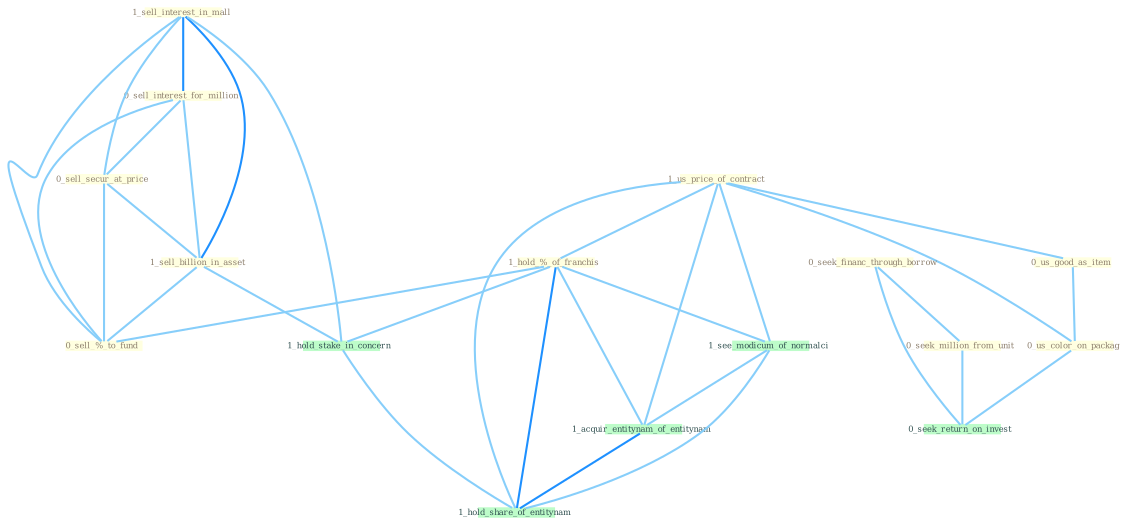 Graph G{ 
    node
    [shape=polygon,style=filled,width=.5,height=.06,color="#BDFCC9",fixedsize=true,fontsize=4,
    fontcolor="#2f4f4f"];
    {node
    [color="#ffffe0", fontcolor="#8b7d6b"] "1_sell_interest_in_mall " "0_sell_interest_for_million " "1_us_price_of_contract " "0_seek_financ_through_borrow " "0_sell_secur_at_price " "0_us_good_as_item " "1_hold_%_of_franchis " "0_us_color_on_packag " "1_sell_billion_in_asset " "0_sell_%_to_fund " "0_seek_million_from_unit "}
{node [color="#fff0f5", fontcolor="#b22222"]}
edge [color="#B0E2FF"];

	"1_sell_interest_in_mall " -- "0_sell_interest_for_million " [w="2", color="#1e90ff" , len=0.8];
	"1_sell_interest_in_mall " -- "0_sell_secur_at_price " [w="1", color="#87cefa" ];
	"1_sell_interest_in_mall " -- "1_sell_billion_in_asset " [w="2", color="#1e90ff" , len=0.8];
	"1_sell_interest_in_mall " -- "0_sell_%_to_fund " [w="1", color="#87cefa" ];
	"1_sell_interest_in_mall " -- "1_hold_stake_in_concern " [w="1", color="#87cefa" ];
	"0_sell_interest_for_million " -- "0_sell_secur_at_price " [w="1", color="#87cefa" ];
	"0_sell_interest_for_million " -- "1_sell_billion_in_asset " [w="1", color="#87cefa" ];
	"0_sell_interest_for_million " -- "0_sell_%_to_fund " [w="1", color="#87cefa" ];
	"1_us_price_of_contract " -- "0_us_good_as_item " [w="1", color="#87cefa" ];
	"1_us_price_of_contract " -- "1_hold_%_of_franchis " [w="1", color="#87cefa" ];
	"1_us_price_of_contract " -- "0_us_color_on_packag " [w="1", color="#87cefa" ];
	"1_us_price_of_contract " -- "1_see_modicum_of_normalci " [w="1", color="#87cefa" ];
	"1_us_price_of_contract " -- "1_acquir_entitynam_of_entitynam " [w="1", color="#87cefa" ];
	"1_us_price_of_contract " -- "1_hold_share_of_entitynam " [w="1", color="#87cefa" ];
	"0_seek_financ_through_borrow " -- "0_seek_million_from_unit " [w="1", color="#87cefa" ];
	"0_seek_financ_through_borrow " -- "0_seek_return_on_invest " [w="1", color="#87cefa" ];
	"0_sell_secur_at_price " -- "1_sell_billion_in_asset " [w="1", color="#87cefa" ];
	"0_sell_secur_at_price " -- "0_sell_%_to_fund " [w="1", color="#87cefa" ];
	"0_us_good_as_item " -- "0_us_color_on_packag " [w="1", color="#87cefa" ];
	"1_hold_%_of_franchis " -- "0_sell_%_to_fund " [w="1", color="#87cefa" ];
	"1_hold_%_of_franchis " -- "1_hold_stake_in_concern " [w="1", color="#87cefa" ];
	"1_hold_%_of_franchis " -- "1_see_modicum_of_normalci " [w="1", color="#87cefa" ];
	"1_hold_%_of_franchis " -- "1_acquir_entitynam_of_entitynam " [w="1", color="#87cefa" ];
	"1_hold_%_of_franchis " -- "1_hold_share_of_entitynam " [w="2", color="#1e90ff" , len=0.8];
	"0_us_color_on_packag " -- "0_seek_return_on_invest " [w="1", color="#87cefa" ];
	"1_sell_billion_in_asset " -- "0_sell_%_to_fund " [w="1", color="#87cefa" ];
	"1_sell_billion_in_asset " -- "1_hold_stake_in_concern " [w="1", color="#87cefa" ];
	"0_seek_million_from_unit " -- "0_seek_return_on_invest " [w="1", color="#87cefa" ];
	"1_hold_stake_in_concern " -- "1_hold_share_of_entitynam " [w="1", color="#87cefa" ];
	"1_see_modicum_of_normalci " -- "1_acquir_entitynam_of_entitynam " [w="1", color="#87cefa" ];
	"1_see_modicum_of_normalci " -- "1_hold_share_of_entitynam " [w="1", color="#87cefa" ];
	"1_acquir_entitynam_of_entitynam " -- "1_hold_share_of_entitynam " [w="2", color="#1e90ff" , len=0.8];
}